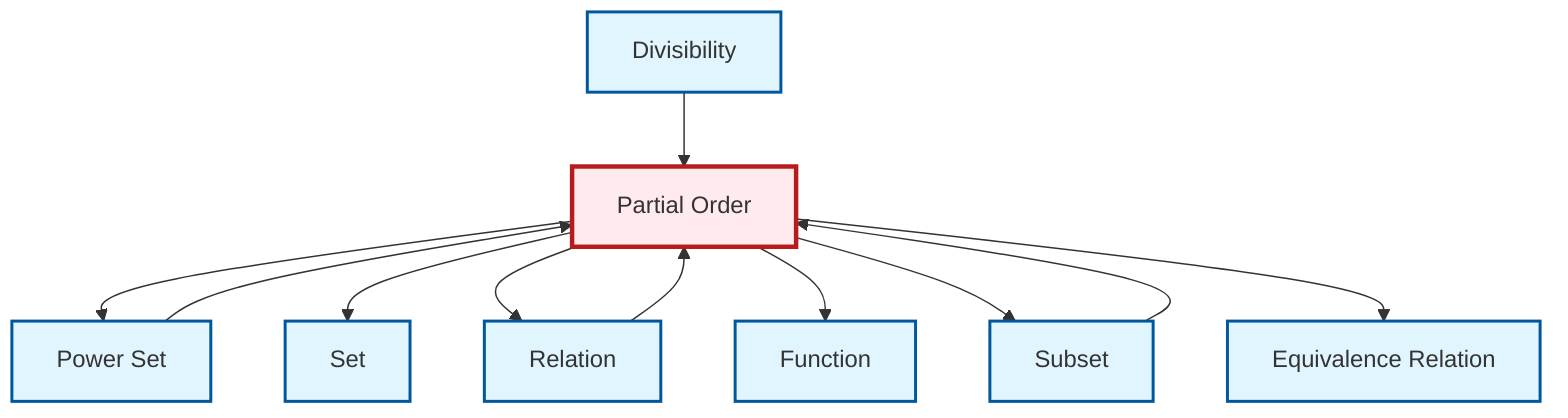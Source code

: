 graph TD
    classDef definition fill:#e1f5fe,stroke:#01579b,stroke-width:2px
    classDef theorem fill:#f3e5f5,stroke:#4a148c,stroke-width:2px
    classDef axiom fill:#fff3e0,stroke:#e65100,stroke-width:2px
    classDef example fill:#e8f5e9,stroke:#1b5e20,stroke-width:2px
    classDef current fill:#ffebee,stroke:#b71c1c,stroke-width:3px
    def-equivalence-relation["Equivalence Relation"]:::definition
    def-partial-order["Partial Order"]:::definition
    def-function["Function"]:::definition
    def-power-set["Power Set"]:::definition
    def-set["Set"]:::definition
    def-subset["Subset"]:::definition
    def-relation["Relation"]:::definition
    def-divisibility["Divisibility"]:::definition
    def-partial-order --> def-power-set
    def-partial-order --> def-set
    def-power-set --> def-partial-order
    def-divisibility --> def-partial-order
    def-subset --> def-partial-order
    def-partial-order --> def-relation
    def-partial-order --> def-function
    def-partial-order --> def-subset
    def-relation --> def-partial-order
    def-partial-order --> def-equivalence-relation
    class def-partial-order current